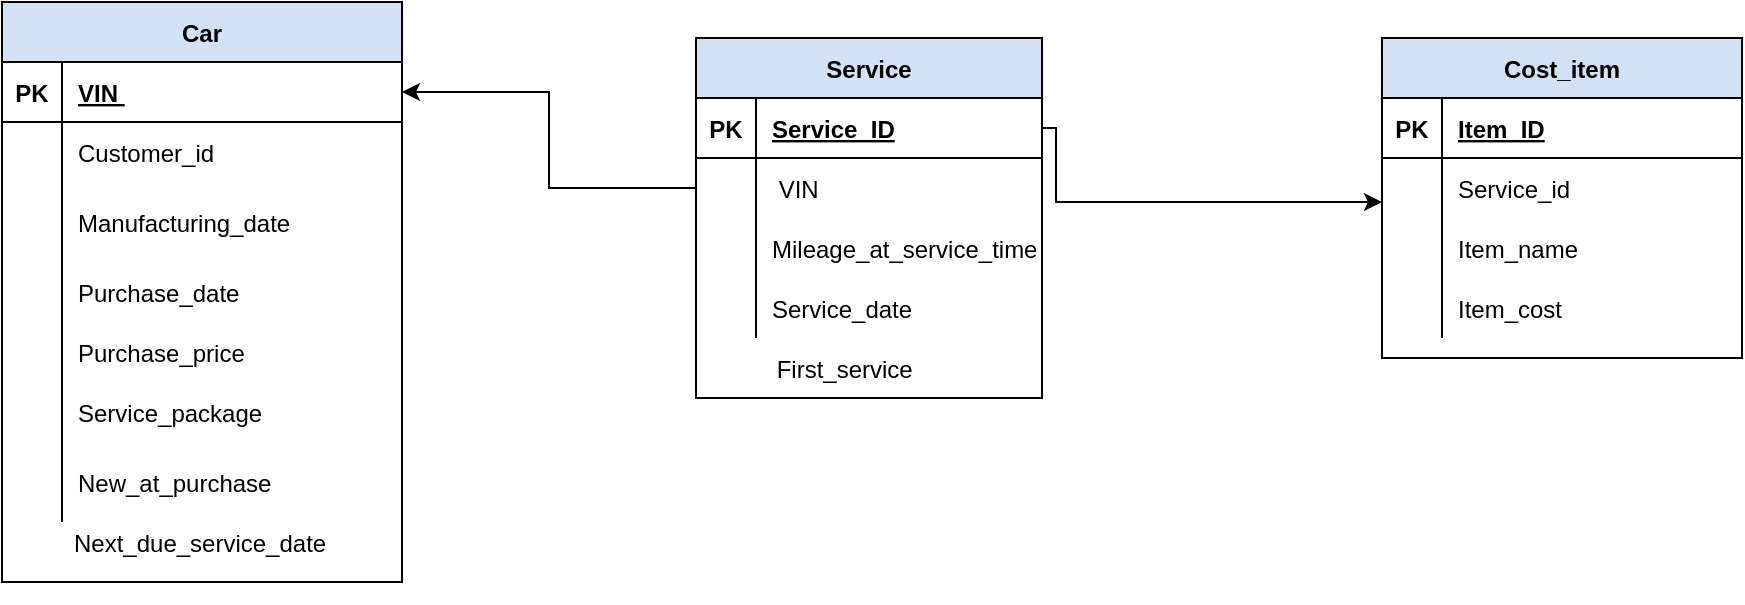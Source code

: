 <mxfile version="15.8.4" type="device"><diagram id="ExxRyKk1fuw2xK48TW8Q" name="Page-1"><mxGraphModel dx="946" dy="628" grid="1" gridSize="10" guides="1" tooltips="1" connect="1" arrows="1" fold="1" page="1" pageScale="1" pageWidth="827" pageHeight="1169" math="0" shadow="0"><root><mxCell id="0"/><mxCell id="1" parent="0"/><mxCell id="zlRKhxy3udioO-_GM4WU-1" value="Service" style="shape=table;startSize=30;container=1;collapsible=1;childLayout=tableLayout;fixedRows=1;rowLines=0;fontStyle=1;align=center;resizeLast=1;fillColor=#D4E1F5;" parent="1" vertex="1"><mxGeometry x="767" y="118" width="173" height="180" as="geometry"/></mxCell><mxCell id="zlRKhxy3udioO-_GM4WU-2" value="" style="shape=partialRectangle;collapsible=0;dropTarget=0;pointerEvents=0;fillColor=none;top=0;left=0;bottom=1;right=0;points=[[0,0.5],[1,0.5]];portConstraint=eastwest;" parent="zlRKhxy3udioO-_GM4WU-1" vertex="1"><mxGeometry y="30" width="173" height="30" as="geometry"/></mxCell><mxCell id="zlRKhxy3udioO-_GM4WU-3" value="PK" style="shape=partialRectangle;connectable=0;fillColor=none;top=0;left=0;bottom=0;right=0;fontStyle=1;overflow=hidden;" parent="zlRKhxy3udioO-_GM4WU-2" vertex="1"><mxGeometry width="30" height="30" as="geometry"><mxRectangle width="30" height="30" as="alternateBounds"/></mxGeometry></mxCell><mxCell id="zlRKhxy3udioO-_GM4WU-4" value="Service_ID" style="shape=partialRectangle;connectable=0;fillColor=none;top=0;left=0;bottom=0;right=0;align=left;spacingLeft=6;fontStyle=5;overflow=hidden;" parent="zlRKhxy3udioO-_GM4WU-2" vertex="1"><mxGeometry x="30" width="143" height="30" as="geometry"><mxRectangle width="143" height="30" as="alternateBounds"/></mxGeometry></mxCell><mxCell id="zlRKhxy3udioO-_GM4WU-8" value="" style="shape=partialRectangle;collapsible=0;dropTarget=0;pointerEvents=0;fillColor=none;top=0;left=0;bottom=0;right=0;points=[[0,0.5],[1,0.5]];portConstraint=eastwest;" parent="zlRKhxy3udioO-_GM4WU-1" vertex="1"><mxGeometry y="60" width="173" height="30" as="geometry"/></mxCell><mxCell id="zlRKhxy3udioO-_GM4WU-9" value="" style="shape=partialRectangle;connectable=0;fillColor=none;top=0;left=0;bottom=0;right=0;editable=1;overflow=hidden;" parent="zlRKhxy3udioO-_GM4WU-8" vertex="1"><mxGeometry width="30" height="30" as="geometry"><mxRectangle width="30" height="30" as="alternateBounds"/></mxGeometry></mxCell><mxCell id="zlRKhxy3udioO-_GM4WU-10" value=" VIN" style="shape=partialRectangle;connectable=0;fillColor=none;top=0;left=0;bottom=0;right=0;align=left;spacingLeft=6;overflow=hidden;" parent="zlRKhxy3udioO-_GM4WU-8" vertex="1"><mxGeometry x="30" width="143" height="30" as="geometry"><mxRectangle width="143" height="30" as="alternateBounds"/></mxGeometry></mxCell><mxCell id="zlRKhxy3udioO-_GM4WU-11" value="" style="shape=partialRectangle;collapsible=0;dropTarget=0;pointerEvents=0;fillColor=none;top=0;left=0;bottom=0;right=0;points=[[0,0.5],[1,0.5]];portConstraint=eastwest;" parent="zlRKhxy3udioO-_GM4WU-1" vertex="1"><mxGeometry y="90" width="173" height="30" as="geometry"/></mxCell><mxCell id="zlRKhxy3udioO-_GM4WU-12" value="" style="shape=partialRectangle;connectable=0;fillColor=none;top=0;left=0;bottom=0;right=0;editable=1;overflow=hidden;" parent="zlRKhxy3udioO-_GM4WU-11" vertex="1"><mxGeometry width="30" height="30" as="geometry"><mxRectangle width="30" height="30" as="alternateBounds"/></mxGeometry></mxCell><mxCell id="zlRKhxy3udioO-_GM4WU-13" value="Mileage_at_service_time" style="shape=partialRectangle;connectable=0;fillColor=none;top=0;left=0;bottom=0;right=0;align=left;spacingLeft=6;overflow=hidden;" parent="zlRKhxy3udioO-_GM4WU-11" vertex="1"><mxGeometry x="30" width="143" height="30" as="geometry"><mxRectangle width="143" height="30" as="alternateBounds"/></mxGeometry></mxCell><mxCell id="zlRKhxy3udioO-_GM4WU-79" value="" style="shape=partialRectangle;collapsible=0;dropTarget=0;pointerEvents=0;fillColor=none;top=0;left=0;bottom=0;right=0;points=[[0,0.5],[1,0.5]];portConstraint=eastwest;" parent="zlRKhxy3udioO-_GM4WU-1" vertex="1"><mxGeometry y="120" width="173" height="30" as="geometry"/></mxCell><mxCell id="zlRKhxy3udioO-_GM4WU-80" value="" style="shape=partialRectangle;connectable=0;fillColor=none;top=0;left=0;bottom=0;right=0;editable=1;overflow=hidden;" parent="zlRKhxy3udioO-_GM4WU-79" vertex="1"><mxGeometry width="30" height="30" as="geometry"><mxRectangle width="30" height="30" as="alternateBounds"/></mxGeometry></mxCell><mxCell id="zlRKhxy3udioO-_GM4WU-81" value="Service_date" style="shape=partialRectangle;connectable=0;fillColor=none;top=0;left=0;bottom=0;right=0;align=left;spacingLeft=6;overflow=hidden;" parent="zlRKhxy3udioO-_GM4WU-79" vertex="1"><mxGeometry x="30" width="143" height="30" as="geometry"><mxRectangle width="143" height="30" as="alternateBounds"/></mxGeometry></mxCell><mxCell id="zlRKhxy3udioO-_GM4WU-14" value="Car" style="shape=table;startSize=30;container=1;collapsible=1;childLayout=tableLayout;fixedRows=1;rowLines=0;fontStyle=1;align=center;resizeLast=1;shadow=0;strokeColor=#000000;fillColor=#D4E1F5;" parent="1" vertex="1"><mxGeometry x="420" y="100" width="200" height="290" as="geometry"><mxRectangle x="360" y="90" width="50" height="30" as="alternateBounds"/></mxGeometry></mxCell><mxCell id="zlRKhxy3udioO-_GM4WU-15" value="" style="shape=partialRectangle;collapsible=0;dropTarget=0;pointerEvents=0;fillColor=none;top=0;left=0;bottom=1;right=0;points=[[0,0.5],[1,0.5]];portConstraint=eastwest;" parent="zlRKhxy3udioO-_GM4WU-14" vertex="1"><mxGeometry y="30" width="200" height="30" as="geometry"/></mxCell><mxCell id="zlRKhxy3udioO-_GM4WU-16" value="PK" style="shape=partialRectangle;connectable=0;fillColor=none;top=0;left=0;bottom=0;right=0;fontStyle=1;overflow=hidden;" parent="zlRKhxy3udioO-_GM4WU-15" vertex="1"><mxGeometry width="30" height="30" as="geometry"><mxRectangle width="30" height="30" as="alternateBounds"/></mxGeometry></mxCell><mxCell id="zlRKhxy3udioO-_GM4WU-17" value="VIN " style="shape=partialRectangle;connectable=0;fillColor=none;top=0;left=0;bottom=0;right=0;align=left;spacingLeft=6;fontStyle=5;overflow=hidden;shadow=1;strokeColor=#000000;" parent="zlRKhxy3udioO-_GM4WU-15" vertex="1"><mxGeometry x="30" width="170" height="30" as="geometry"><mxRectangle width="170" height="30" as="alternateBounds"/></mxGeometry></mxCell><mxCell id="zlRKhxy3udioO-_GM4WU-18" value="" style="shape=partialRectangle;collapsible=0;dropTarget=0;pointerEvents=0;fillColor=none;top=0;left=0;bottom=0;right=0;points=[[0,0.5],[1,0.5]];portConstraint=eastwest;" parent="zlRKhxy3udioO-_GM4WU-14" vertex="1"><mxGeometry y="60" width="200" height="30" as="geometry"/></mxCell><mxCell id="zlRKhxy3udioO-_GM4WU-19" value="" style="shape=partialRectangle;connectable=0;fillColor=none;top=0;left=0;bottom=0;right=0;editable=1;overflow=hidden;" parent="zlRKhxy3udioO-_GM4WU-18" vertex="1"><mxGeometry width="30" height="30" as="geometry"><mxRectangle width="30" height="30" as="alternateBounds"/></mxGeometry></mxCell><mxCell id="zlRKhxy3udioO-_GM4WU-20" value="Customer_id " style="shape=partialRectangle;connectable=0;fillColor=none;top=0;left=0;bottom=0;right=0;align=left;spacingLeft=6;overflow=hidden;shadow=1;strokeColor=#000000;" parent="zlRKhxy3udioO-_GM4WU-18" vertex="1"><mxGeometry x="30" width="170" height="30" as="geometry"><mxRectangle width="170" height="30" as="alternateBounds"/></mxGeometry></mxCell><mxCell id="zlRKhxy3udioO-_GM4WU-21" value="" style="shape=partialRectangle;collapsible=0;dropTarget=0;pointerEvents=0;fillColor=none;top=0;left=0;bottom=0;right=0;points=[[0,0.5],[1,0.5]];portConstraint=eastwest;" parent="zlRKhxy3udioO-_GM4WU-14" vertex="1"><mxGeometry y="90" width="200" height="40" as="geometry"/></mxCell><mxCell id="zlRKhxy3udioO-_GM4WU-22" value="" style="shape=partialRectangle;connectable=0;fillColor=none;top=0;left=0;bottom=0;right=0;editable=1;overflow=hidden;" parent="zlRKhxy3udioO-_GM4WU-21" vertex="1"><mxGeometry width="30" height="40" as="geometry"><mxRectangle width="30" height="40" as="alternateBounds"/></mxGeometry></mxCell><mxCell id="zlRKhxy3udioO-_GM4WU-23" value="Manufacturing_date" style="shape=partialRectangle;connectable=0;fillColor=none;top=0;left=0;bottom=0;right=0;align=left;spacingLeft=6;overflow=hidden;shadow=1;strokeColor=#000000;" parent="zlRKhxy3udioO-_GM4WU-21" vertex="1"><mxGeometry x="30" width="170" height="40" as="geometry"><mxRectangle width="170" height="40" as="alternateBounds"/></mxGeometry></mxCell><mxCell id="zlRKhxy3udioO-_GM4WU-24" value="" style="shape=partialRectangle;collapsible=0;dropTarget=0;pointerEvents=0;fillColor=none;top=0;left=0;bottom=0;right=0;points=[[0,0.5],[1,0.5]];portConstraint=eastwest;" parent="zlRKhxy3udioO-_GM4WU-14" vertex="1"><mxGeometry y="130" width="200" height="30" as="geometry"/></mxCell><mxCell id="zlRKhxy3udioO-_GM4WU-25" value="" style="shape=partialRectangle;connectable=0;fillColor=none;top=0;left=0;bottom=0;right=0;editable=1;overflow=hidden;" parent="zlRKhxy3udioO-_GM4WU-24" vertex="1"><mxGeometry width="30" height="30" as="geometry"><mxRectangle width="30" height="30" as="alternateBounds"/></mxGeometry></mxCell><mxCell id="zlRKhxy3udioO-_GM4WU-26" value="Purchase_date" style="shape=partialRectangle;connectable=0;fillColor=none;top=0;left=0;bottom=0;right=0;align=left;spacingLeft=6;overflow=hidden;shadow=1;strokeColor=#000000;" parent="zlRKhxy3udioO-_GM4WU-24" vertex="1"><mxGeometry x="30" width="170" height="30" as="geometry"><mxRectangle width="170" height="30" as="alternateBounds"/></mxGeometry></mxCell><mxCell id="zlRKhxy3udioO-_GM4WU-67" value="" style="shape=partialRectangle;collapsible=0;dropTarget=0;pointerEvents=0;fillColor=none;top=0;left=0;bottom=0;right=0;points=[[0,0.5],[1,0.5]];portConstraint=eastwest;" parent="zlRKhxy3udioO-_GM4WU-14" vertex="1"><mxGeometry y="160" width="200" height="30" as="geometry"/></mxCell><mxCell id="zlRKhxy3udioO-_GM4WU-68" value="" style="shape=partialRectangle;connectable=0;fillColor=none;top=0;left=0;bottom=0;right=0;editable=1;overflow=hidden;" parent="zlRKhxy3udioO-_GM4WU-67" vertex="1"><mxGeometry width="30" height="30" as="geometry"><mxRectangle width="30" height="30" as="alternateBounds"/></mxGeometry></mxCell><mxCell id="zlRKhxy3udioO-_GM4WU-69" value="Purchase_price" style="shape=partialRectangle;connectable=0;fillColor=none;top=0;left=0;bottom=0;right=0;align=left;spacingLeft=6;overflow=hidden;shadow=1;strokeColor=#000000;" parent="zlRKhxy3udioO-_GM4WU-67" vertex="1"><mxGeometry x="30" width="170" height="30" as="geometry"><mxRectangle width="170" height="30" as="alternateBounds"/></mxGeometry></mxCell><mxCell id="zlRKhxy3udioO-_GM4WU-70" value="" style="shape=partialRectangle;collapsible=0;dropTarget=0;pointerEvents=0;fillColor=none;top=0;left=0;bottom=0;right=0;points=[[0,0.5],[1,0.5]];portConstraint=eastwest;" parent="zlRKhxy3udioO-_GM4WU-14" vertex="1"><mxGeometry y="190" width="200" height="30" as="geometry"/></mxCell><mxCell id="zlRKhxy3udioO-_GM4WU-71" value="" style="shape=partialRectangle;connectable=0;fillColor=none;top=0;left=0;bottom=0;right=0;editable=1;overflow=hidden;" parent="zlRKhxy3udioO-_GM4WU-70" vertex="1"><mxGeometry width="30" height="30" as="geometry"><mxRectangle width="30" height="30" as="alternateBounds"/></mxGeometry></mxCell><mxCell id="zlRKhxy3udioO-_GM4WU-72" value="Service_package" style="shape=partialRectangle;connectable=0;fillColor=none;top=0;left=0;bottom=0;right=0;align=left;spacingLeft=6;overflow=hidden;shadow=1;strokeColor=#000000;" parent="zlRKhxy3udioO-_GM4WU-70" vertex="1"><mxGeometry x="30" width="170" height="30" as="geometry"><mxRectangle width="170" height="30" as="alternateBounds"/></mxGeometry></mxCell><mxCell id="zlRKhxy3udioO-_GM4WU-73" value="" style="shape=partialRectangle;collapsible=0;dropTarget=0;pointerEvents=0;fillColor=none;top=0;left=0;bottom=0;right=0;points=[[0,0.5],[1,0.5]];portConstraint=eastwest;" parent="zlRKhxy3udioO-_GM4WU-14" vertex="1"><mxGeometry y="220" width="200" height="40" as="geometry"/></mxCell><mxCell id="zlRKhxy3udioO-_GM4WU-74" value="" style="shape=partialRectangle;connectable=0;fillColor=none;top=0;left=0;bottom=0;right=0;editable=1;overflow=hidden;" parent="zlRKhxy3udioO-_GM4WU-73" vertex="1"><mxGeometry width="30" height="40" as="geometry"><mxRectangle width="30" height="40" as="alternateBounds"/></mxGeometry></mxCell><mxCell id="zlRKhxy3udioO-_GM4WU-75" value="New_at_purchase" style="shape=partialRectangle;connectable=0;fillColor=none;top=0;left=0;bottom=0;right=0;align=left;spacingLeft=6;overflow=hidden;shadow=1;strokeColor=#000000;" parent="zlRKhxy3udioO-_GM4WU-73" vertex="1"><mxGeometry x="30" width="170" height="40" as="geometry"><mxRectangle width="170" height="40" as="alternateBounds"/></mxGeometry></mxCell><mxCell id="zlRKhxy3udioO-_GM4WU-32" value="Cost_item" style="shape=table;startSize=30;container=1;collapsible=1;childLayout=tableLayout;fixedRows=1;rowLines=0;fontStyle=1;align=center;resizeLast=1;fillColor=#D4E1F5;" parent="1" vertex="1"><mxGeometry x="1110" y="118" width="180" height="160" as="geometry"/></mxCell><mxCell id="zlRKhxy3udioO-_GM4WU-33" value="" style="shape=partialRectangle;collapsible=0;dropTarget=0;pointerEvents=0;fillColor=none;top=0;left=0;bottom=1;right=0;points=[[0,0.5],[1,0.5]];portConstraint=eastwest;" parent="zlRKhxy3udioO-_GM4WU-32" vertex="1"><mxGeometry y="30" width="180" height="30" as="geometry"/></mxCell><mxCell id="zlRKhxy3udioO-_GM4WU-34" value="PK" style="shape=partialRectangle;connectable=0;fillColor=none;top=0;left=0;bottom=0;right=0;fontStyle=1;overflow=hidden;" parent="zlRKhxy3udioO-_GM4WU-33" vertex="1"><mxGeometry width="30" height="30" as="geometry"><mxRectangle width="30" height="30" as="alternateBounds"/></mxGeometry></mxCell><mxCell id="zlRKhxy3udioO-_GM4WU-35" value="Item_ID" style="shape=partialRectangle;connectable=0;fillColor=none;top=0;left=0;bottom=0;right=0;align=left;spacingLeft=6;fontStyle=5;overflow=hidden;" parent="zlRKhxy3udioO-_GM4WU-33" vertex="1"><mxGeometry x="30" width="150" height="30" as="geometry"><mxRectangle width="150" height="30" as="alternateBounds"/></mxGeometry></mxCell><mxCell id="zlRKhxy3udioO-_GM4WU-36" value="" style="shape=partialRectangle;collapsible=0;dropTarget=0;pointerEvents=0;fillColor=none;top=0;left=0;bottom=0;right=0;points=[[0,0.5],[1,0.5]];portConstraint=eastwest;" parent="zlRKhxy3udioO-_GM4WU-32" vertex="1"><mxGeometry y="60" width="180" height="30" as="geometry"/></mxCell><mxCell id="zlRKhxy3udioO-_GM4WU-37" value="" style="shape=partialRectangle;connectable=0;fillColor=none;top=0;left=0;bottom=0;right=0;editable=1;overflow=hidden;" parent="zlRKhxy3udioO-_GM4WU-36" vertex="1"><mxGeometry width="30" height="30" as="geometry"><mxRectangle width="30" height="30" as="alternateBounds"/></mxGeometry></mxCell><mxCell id="zlRKhxy3udioO-_GM4WU-38" value="Service_id" style="shape=partialRectangle;connectable=0;fillColor=none;top=0;left=0;bottom=0;right=0;align=left;spacingLeft=6;overflow=hidden;" parent="zlRKhxy3udioO-_GM4WU-36" vertex="1"><mxGeometry x="30" width="150" height="30" as="geometry"><mxRectangle width="150" height="30" as="alternateBounds"/></mxGeometry></mxCell><mxCell id="zlRKhxy3udioO-_GM4WU-39" value="" style="shape=partialRectangle;collapsible=0;dropTarget=0;pointerEvents=0;fillColor=none;top=0;left=0;bottom=0;right=0;points=[[0,0.5],[1,0.5]];portConstraint=eastwest;" parent="zlRKhxy3udioO-_GM4WU-32" vertex="1"><mxGeometry y="90" width="180" height="30" as="geometry"/></mxCell><mxCell id="zlRKhxy3udioO-_GM4WU-40" value="" style="shape=partialRectangle;connectable=0;fillColor=none;top=0;left=0;bottom=0;right=0;editable=1;overflow=hidden;" parent="zlRKhxy3udioO-_GM4WU-39" vertex="1"><mxGeometry width="30" height="30" as="geometry"><mxRectangle width="30" height="30" as="alternateBounds"/></mxGeometry></mxCell><mxCell id="zlRKhxy3udioO-_GM4WU-41" value="Item_name" style="shape=partialRectangle;connectable=0;fillColor=none;top=0;left=0;bottom=0;right=0;align=left;spacingLeft=6;overflow=hidden;" parent="zlRKhxy3udioO-_GM4WU-39" vertex="1"><mxGeometry x="30" width="150" height="30" as="geometry"><mxRectangle width="150" height="30" as="alternateBounds"/></mxGeometry></mxCell><mxCell id="zlRKhxy3udioO-_GM4WU-42" value="" style="shape=partialRectangle;collapsible=0;dropTarget=0;pointerEvents=0;fillColor=none;top=0;left=0;bottom=0;right=0;points=[[0,0.5],[1,0.5]];portConstraint=eastwest;" parent="zlRKhxy3udioO-_GM4WU-32" vertex="1"><mxGeometry y="120" width="180" height="30" as="geometry"/></mxCell><mxCell id="zlRKhxy3udioO-_GM4WU-43" value="" style="shape=partialRectangle;connectable=0;fillColor=none;top=0;left=0;bottom=0;right=0;editable=1;overflow=hidden;" parent="zlRKhxy3udioO-_GM4WU-42" vertex="1"><mxGeometry width="30" height="30" as="geometry"><mxRectangle width="30" height="30" as="alternateBounds"/></mxGeometry></mxCell><mxCell id="zlRKhxy3udioO-_GM4WU-44" value="Item_cost" style="shape=partialRectangle;connectable=0;fillColor=none;top=0;left=0;bottom=0;right=0;align=left;spacingLeft=6;overflow=hidden;" parent="zlRKhxy3udioO-_GM4WU-42" vertex="1"><mxGeometry x="30" width="150" height="30" as="geometry"><mxRectangle width="150" height="30" as="alternateBounds"/></mxGeometry></mxCell><mxCell id="zlRKhxy3udioO-_GM4WU-46" style="edgeStyle=orthogonalEdgeStyle;rounded=0;orthogonalLoop=1;jettySize=auto;html=1;" parent="1" source="zlRKhxy3udioO-_GM4WU-2" target="zlRKhxy3udioO-_GM4WU-36" edge="1"><mxGeometry relative="1" as="geometry"><mxPoint x="947" y="180" as="sourcePoint"/><Array as="points"><mxPoint x="947" y="163"/><mxPoint x="947" y="200"/></Array></mxGeometry></mxCell><mxCell id="zlRKhxy3udioO-_GM4WU-48" style="edgeStyle=orthogonalEdgeStyle;rounded=0;orthogonalLoop=1;jettySize=auto;html=1;" parent="1" source="zlRKhxy3udioO-_GM4WU-8" target="zlRKhxy3udioO-_GM4WU-15" edge="1"><mxGeometry relative="1" as="geometry"/></mxCell><mxCell id="zGU3byawohF1nBprB_uR-2" value="Next_due_service_date" style="shape=partialRectangle;connectable=0;fillColor=none;top=0;left=0;bottom=0;right=0;align=left;spacingLeft=6;overflow=hidden;" vertex="1" parent="1"><mxGeometry x="448" y="340" width="144" height="60" as="geometry"><mxRectangle width="170" height="40" as="alternateBounds"/></mxGeometry></mxCell><mxCell id="zGU3byawohF1nBprB_uR-3" value=" First_service " style="shape=partialRectangle;connectable=0;fillColor=none;top=0;left=0;bottom=0;right=0;align=left;spacingLeft=6;overflow=hidden;" vertex="1" parent="1"><mxGeometry x="796" y="268" width="150" height="30" as="geometry"><mxRectangle width="150" height="30" as="alternateBounds"/></mxGeometry></mxCell></root></mxGraphModel></diagram></mxfile>